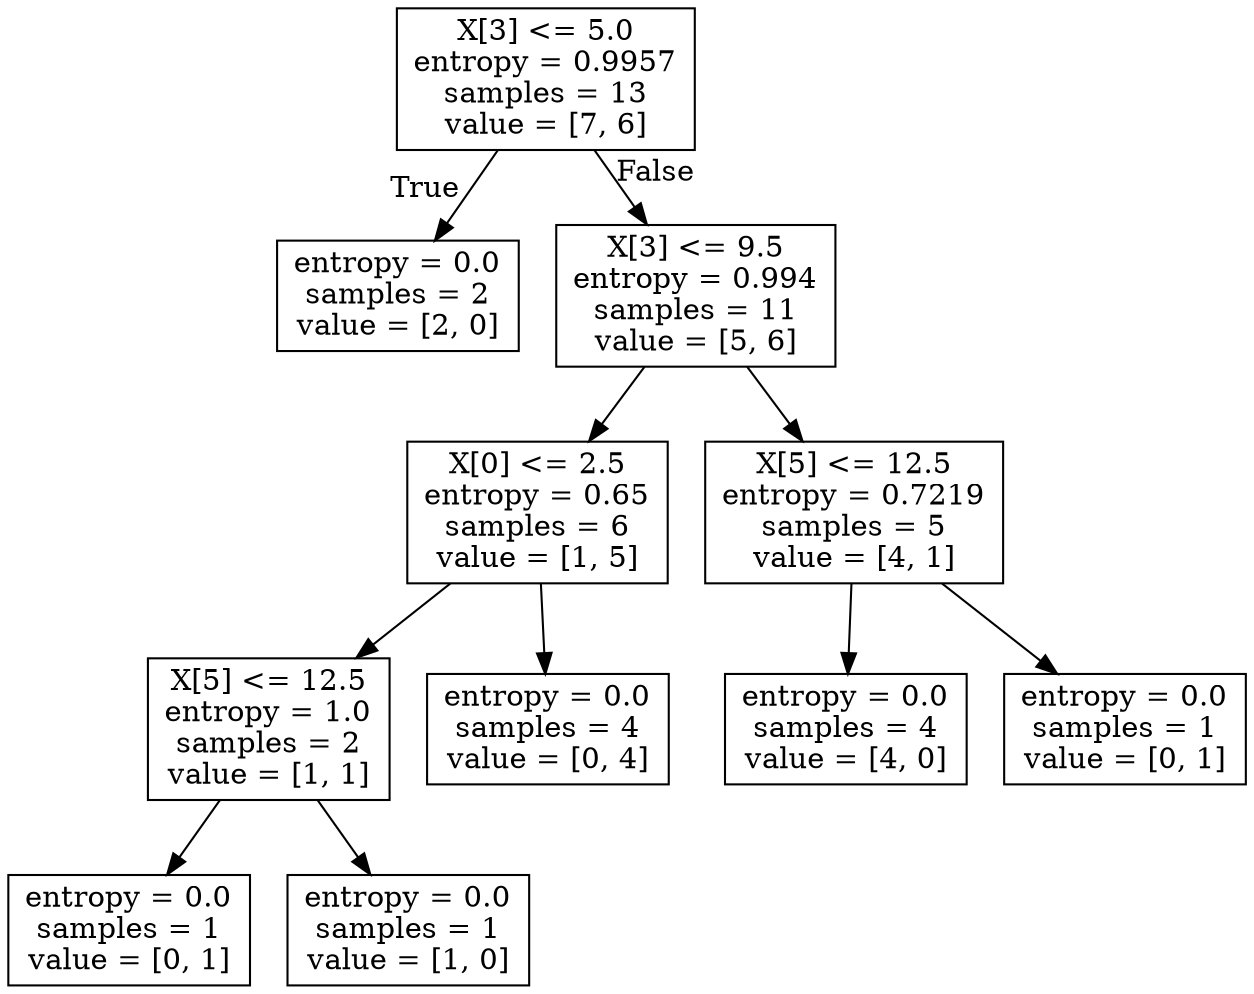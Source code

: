 digraph Tree {
node [shape=box] ;
0 [label="X[3] <= 5.0\nentropy = 0.9957\nsamples = 13\nvalue = [7, 6]"] ;
1 [label="entropy = 0.0\nsamples = 2\nvalue = [2, 0]"] ;
0 -> 1 [labeldistance=2.5, labelangle=45, headlabel="True"] ;
2 [label="X[3] <= 9.5\nentropy = 0.994\nsamples = 11\nvalue = [5, 6]"] ;
0 -> 2 [labeldistance=2.5, labelangle=-45, headlabel="False"] ;
3 [label="X[0] <= 2.5\nentropy = 0.65\nsamples = 6\nvalue = [1, 5]"] ;
2 -> 3 ;
4 [label="X[5] <= 12.5\nentropy = 1.0\nsamples = 2\nvalue = [1, 1]"] ;
3 -> 4 ;
5 [label="entropy = 0.0\nsamples = 1\nvalue = [0, 1]"] ;
4 -> 5 ;
6 [label="entropy = 0.0\nsamples = 1\nvalue = [1, 0]"] ;
4 -> 6 ;
7 [label="entropy = 0.0\nsamples = 4\nvalue = [0, 4]"] ;
3 -> 7 ;
8 [label="X[5] <= 12.5\nentropy = 0.7219\nsamples = 5\nvalue = [4, 1]"] ;
2 -> 8 ;
9 [label="entropy = 0.0\nsamples = 4\nvalue = [4, 0]"] ;
8 -> 9 ;
10 [label="entropy = 0.0\nsamples = 1\nvalue = [0, 1]"] ;
8 -> 10 ;
}